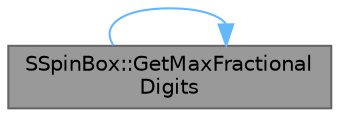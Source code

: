 digraph "SSpinBox::GetMaxFractionalDigits"
{
 // INTERACTIVE_SVG=YES
 // LATEX_PDF_SIZE
  bgcolor="transparent";
  edge [fontname=Helvetica,fontsize=10,labelfontname=Helvetica,labelfontsize=10];
  node [fontname=Helvetica,fontsize=10,shape=box,height=0.2,width=0.4];
  rankdir="LR";
  Node1 [id="Node000001",label="SSpinBox::GetMaxFractional\lDigits",height=0.2,width=0.4,color="gray40", fillcolor="grey60", style="filled", fontcolor="black",tooltip="See the MaxFractionalDigits attribute."];
  Node1 -> Node1 [id="edge1_Node000001_Node000001",color="steelblue1",style="solid",tooltip=" "];
}
